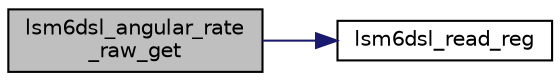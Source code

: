 digraph "lsm6dsl_angular_rate_raw_get"
{
 // LATEX_PDF_SIZE
  edge [fontname="Helvetica",fontsize="10",labelfontname="Helvetica",labelfontsize="10"];
  node [fontname="Helvetica",fontsize="10",shape=record];
  rankdir="LR";
  Node1 [label="lsm6dsl_angular_rate\l_raw_get",height=0.2,width=0.4,color="black", fillcolor="grey75", style="filled", fontcolor="black",tooltip="Angular rate sensor. The value is expressed as a 16-bit word in two’s complement.[get]."];
  Node1 -> Node2 [color="midnightblue",fontsize="10",style="solid",fontname="Helvetica"];
  Node2 [label="lsm6dsl_read_reg",height=0.2,width=0.4,color="black", fillcolor="white", style="filled",URL="$group___l_s_m6_d_s_l__interfaces__functions.html#ga7ad5e0d379d6cc9a6a2dff69c6df5a50",tooltip="Read generic device register."];
}
